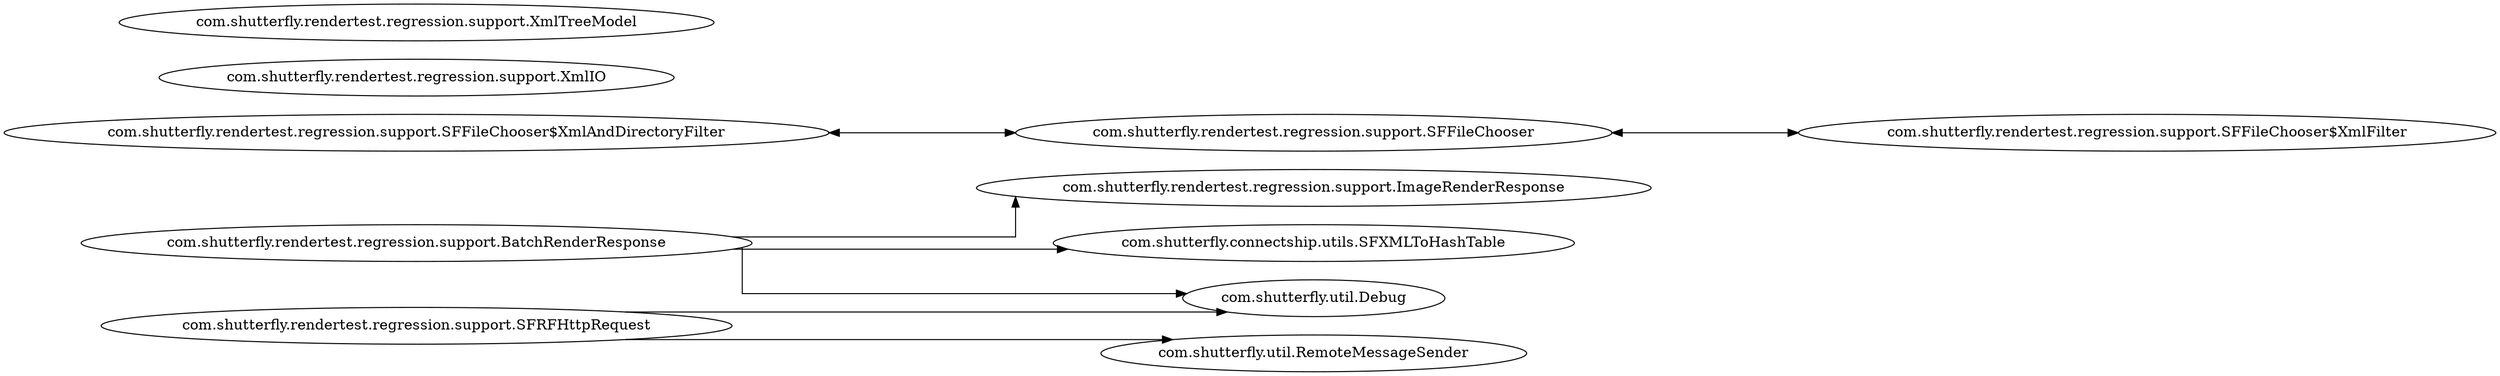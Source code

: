 digraph dependencyGraph {
 concentrate=true;
 rankdir="LR"; 
ranksep="2.0";
"com.shutterfly.rendertest.regression.support.BatchRenderResponse"; 
"com.shutterfly.rendertest.regression.support.BatchRenderResponse"->"com.shutterfly.rendertest.regression.support.ImageRenderResponse";
"com.shutterfly.rendertest.regression.support.BatchRenderResponse"->"com.shutterfly.connectship.utils.SFXMLToHashTable";
"com.shutterfly.rendertest.regression.support.BatchRenderResponse"->"com.shutterfly.util.Debug";
"com.shutterfly.rendertest.regression.support.ImageRenderResponse"; 
"com.shutterfly.rendertest.regression.support.SFFileChooser$XmlAndDirectoryFilter"; 
"com.shutterfly.rendertest.regression.support.SFFileChooser$XmlAndDirectoryFilter"->"com.shutterfly.rendertest.regression.support.SFFileChooser";
"com.shutterfly.rendertest.regression.support.SFFileChooser$XmlFilter"; 
"com.shutterfly.rendertest.regression.support.SFFileChooser$XmlFilter"->"com.shutterfly.rendertest.regression.support.SFFileChooser";
"com.shutterfly.rendertest.regression.support.SFFileChooser"; 
"com.shutterfly.rendertest.regression.support.SFFileChooser"->"com.shutterfly.rendertest.regression.support.SFFileChooser$XmlAndDirectoryFilter";
"com.shutterfly.rendertest.regression.support.SFFileChooser"->"com.shutterfly.rendertest.regression.support.SFFileChooser$XmlFilter";
"com.shutterfly.rendertest.regression.support.SFRFHttpRequest"; 
"com.shutterfly.rendertest.regression.support.SFRFHttpRequest"->"com.shutterfly.util.Debug";
"com.shutterfly.rendertest.regression.support.SFRFHttpRequest"->"com.shutterfly.util.RemoteMessageSender";
"com.shutterfly.rendertest.regression.support.XmlIO"; 
"com.shutterfly.rendertest.regression.support.XmlTreeModel"; 
splines="ortho";
}